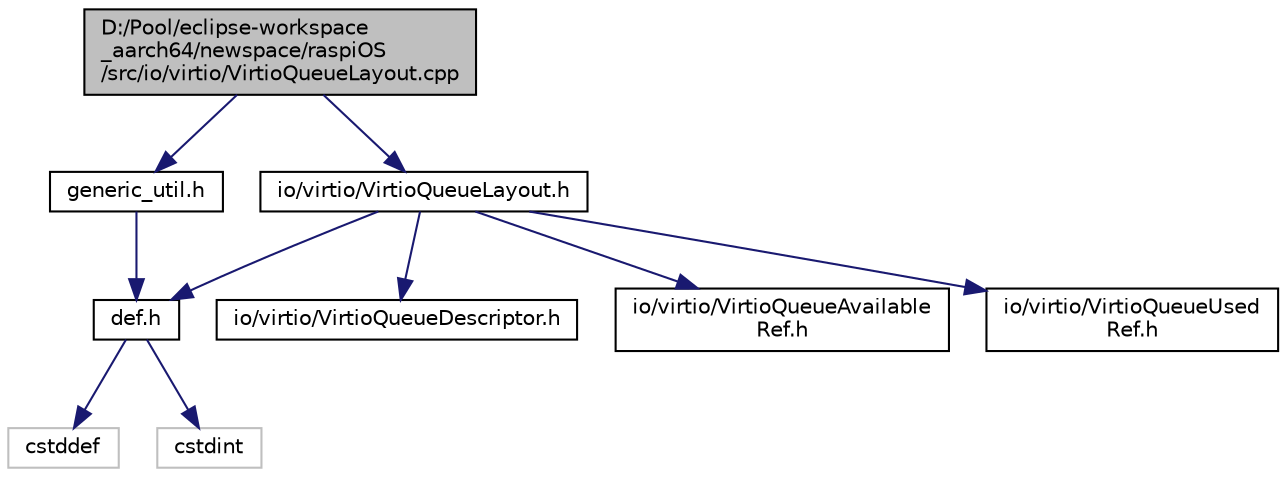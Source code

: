 digraph "D:/Pool/eclipse-workspace_aarch64/newspace/raspiOS/src/io/virtio/VirtioQueueLayout.cpp"
{
  edge [fontname="Helvetica",fontsize="10",labelfontname="Helvetica",labelfontsize="10"];
  node [fontname="Helvetica",fontsize="10",shape=record];
  Node3801 [label="D:/Pool/eclipse-workspace\l_aarch64/newspace/raspiOS\l/src/io/virtio/VirtioQueueLayout.cpp",height=0.2,width=0.4,color="black", fillcolor="grey75", style="filled", fontcolor="black"];
  Node3801 -> Node3802 [color="midnightblue",fontsize="10",style="solid",fontname="Helvetica"];
  Node3802 [label="io/virtio/VirtioQueueLayout.h",height=0.2,width=0.4,color="black", fillcolor="white", style="filled",URL="$dc/d78/_virtio_queue_layout_8h.html"];
  Node3802 -> Node3803 [color="midnightblue",fontsize="10",style="solid",fontname="Helvetica"];
  Node3803 [label="def.h",height=0.2,width=0.4,color="black", fillcolor="white", style="filled",URL="$d4/da4/def_8h.html"];
  Node3803 -> Node3804 [color="midnightblue",fontsize="10",style="solid",fontname="Helvetica"];
  Node3804 [label="cstddef",height=0.2,width=0.4,color="grey75", fillcolor="white", style="filled"];
  Node3803 -> Node3805 [color="midnightblue",fontsize="10",style="solid",fontname="Helvetica"];
  Node3805 [label="cstdint",height=0.2,width=0.4,color="grey75", fillcolor="white", style="filled"];
  Node3802 -> Node3806 [color="midnightblue",fontsize="10",style="solid",fontname="Helvetica"];
  Node3806 [label="io/virtio/VirtioQueueDescriptor.h",height=0.2,width=0.4,color="black", fillcolor="white", style="filled",URL="$d9/de0/_virtio_queue_descriptor_8h.html"];
  Node3802 -> Node3807 [color="midnightblue",fontsize="10",style="solid",fontname="Helvetica"];
  Node3807 [label="io/virtio/VirtioQueueAvailable\lRef.h",height=0.2,width=0.4,color="black", fillcolor="white", style="filled",URL="$da/da7/_virtio_queue_available_ref_8h.html"];
  Node3802 -> Node3808 [color="midnightblue",fontsize="10",style="solid",fontname="Helvetica"];
  Node3808 [label="io/virtio/VirtioQueueUsed\lRef.h",height=0.2,width=0.4,color="black", fillcolor="white", style="filled",URL="$d4/de1/_virtio_queue_used_ref_8h.html"];
  Node3801 -> Node3809 [color="midnightblue",fontsize="10",style="solid",fontname="Helvetica"];
  Node3809 [label="generic_util.h",height=0.2,width=0.4,color="black", fillcolor="white", style="filled",URL="$d6/d93/generic__util_8h.html"];
  Node3809 -> Node3803 [color="midnightblue",fontsize="10",style="solid",fontname="Helvetica"];
}

